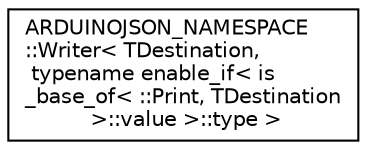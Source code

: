 digraph "Graphical Class Hierarchy"
{
 // LATEX_PDF_SIZE
  edge [fontname="Helvetica",fontsize="10",labelfontname="Helvetica",labelfontsize="10"];
  node [fontname="Helvetica",fontsize="10",shape=record];
  rankdir="LR";
  Node0 [label="ARDUINOJSON_NAMESPACE\l::Writer\< TDestination,\l typename enable_if\< is\l_base_of\< ::Print, TDestination\l \>::value \>::type \>",height=0.2,width=0.4,color="black", fillcolor="white", style="filled",URL="$classARDUINOJSON__NAMESPACE_1_1Writer_3_01TDestination_00_01typename_01enable__if_3_01is__base__0bf6672d1bf3fda91ee52d6ccbb79f2d.html",tooltip=" "];
}
